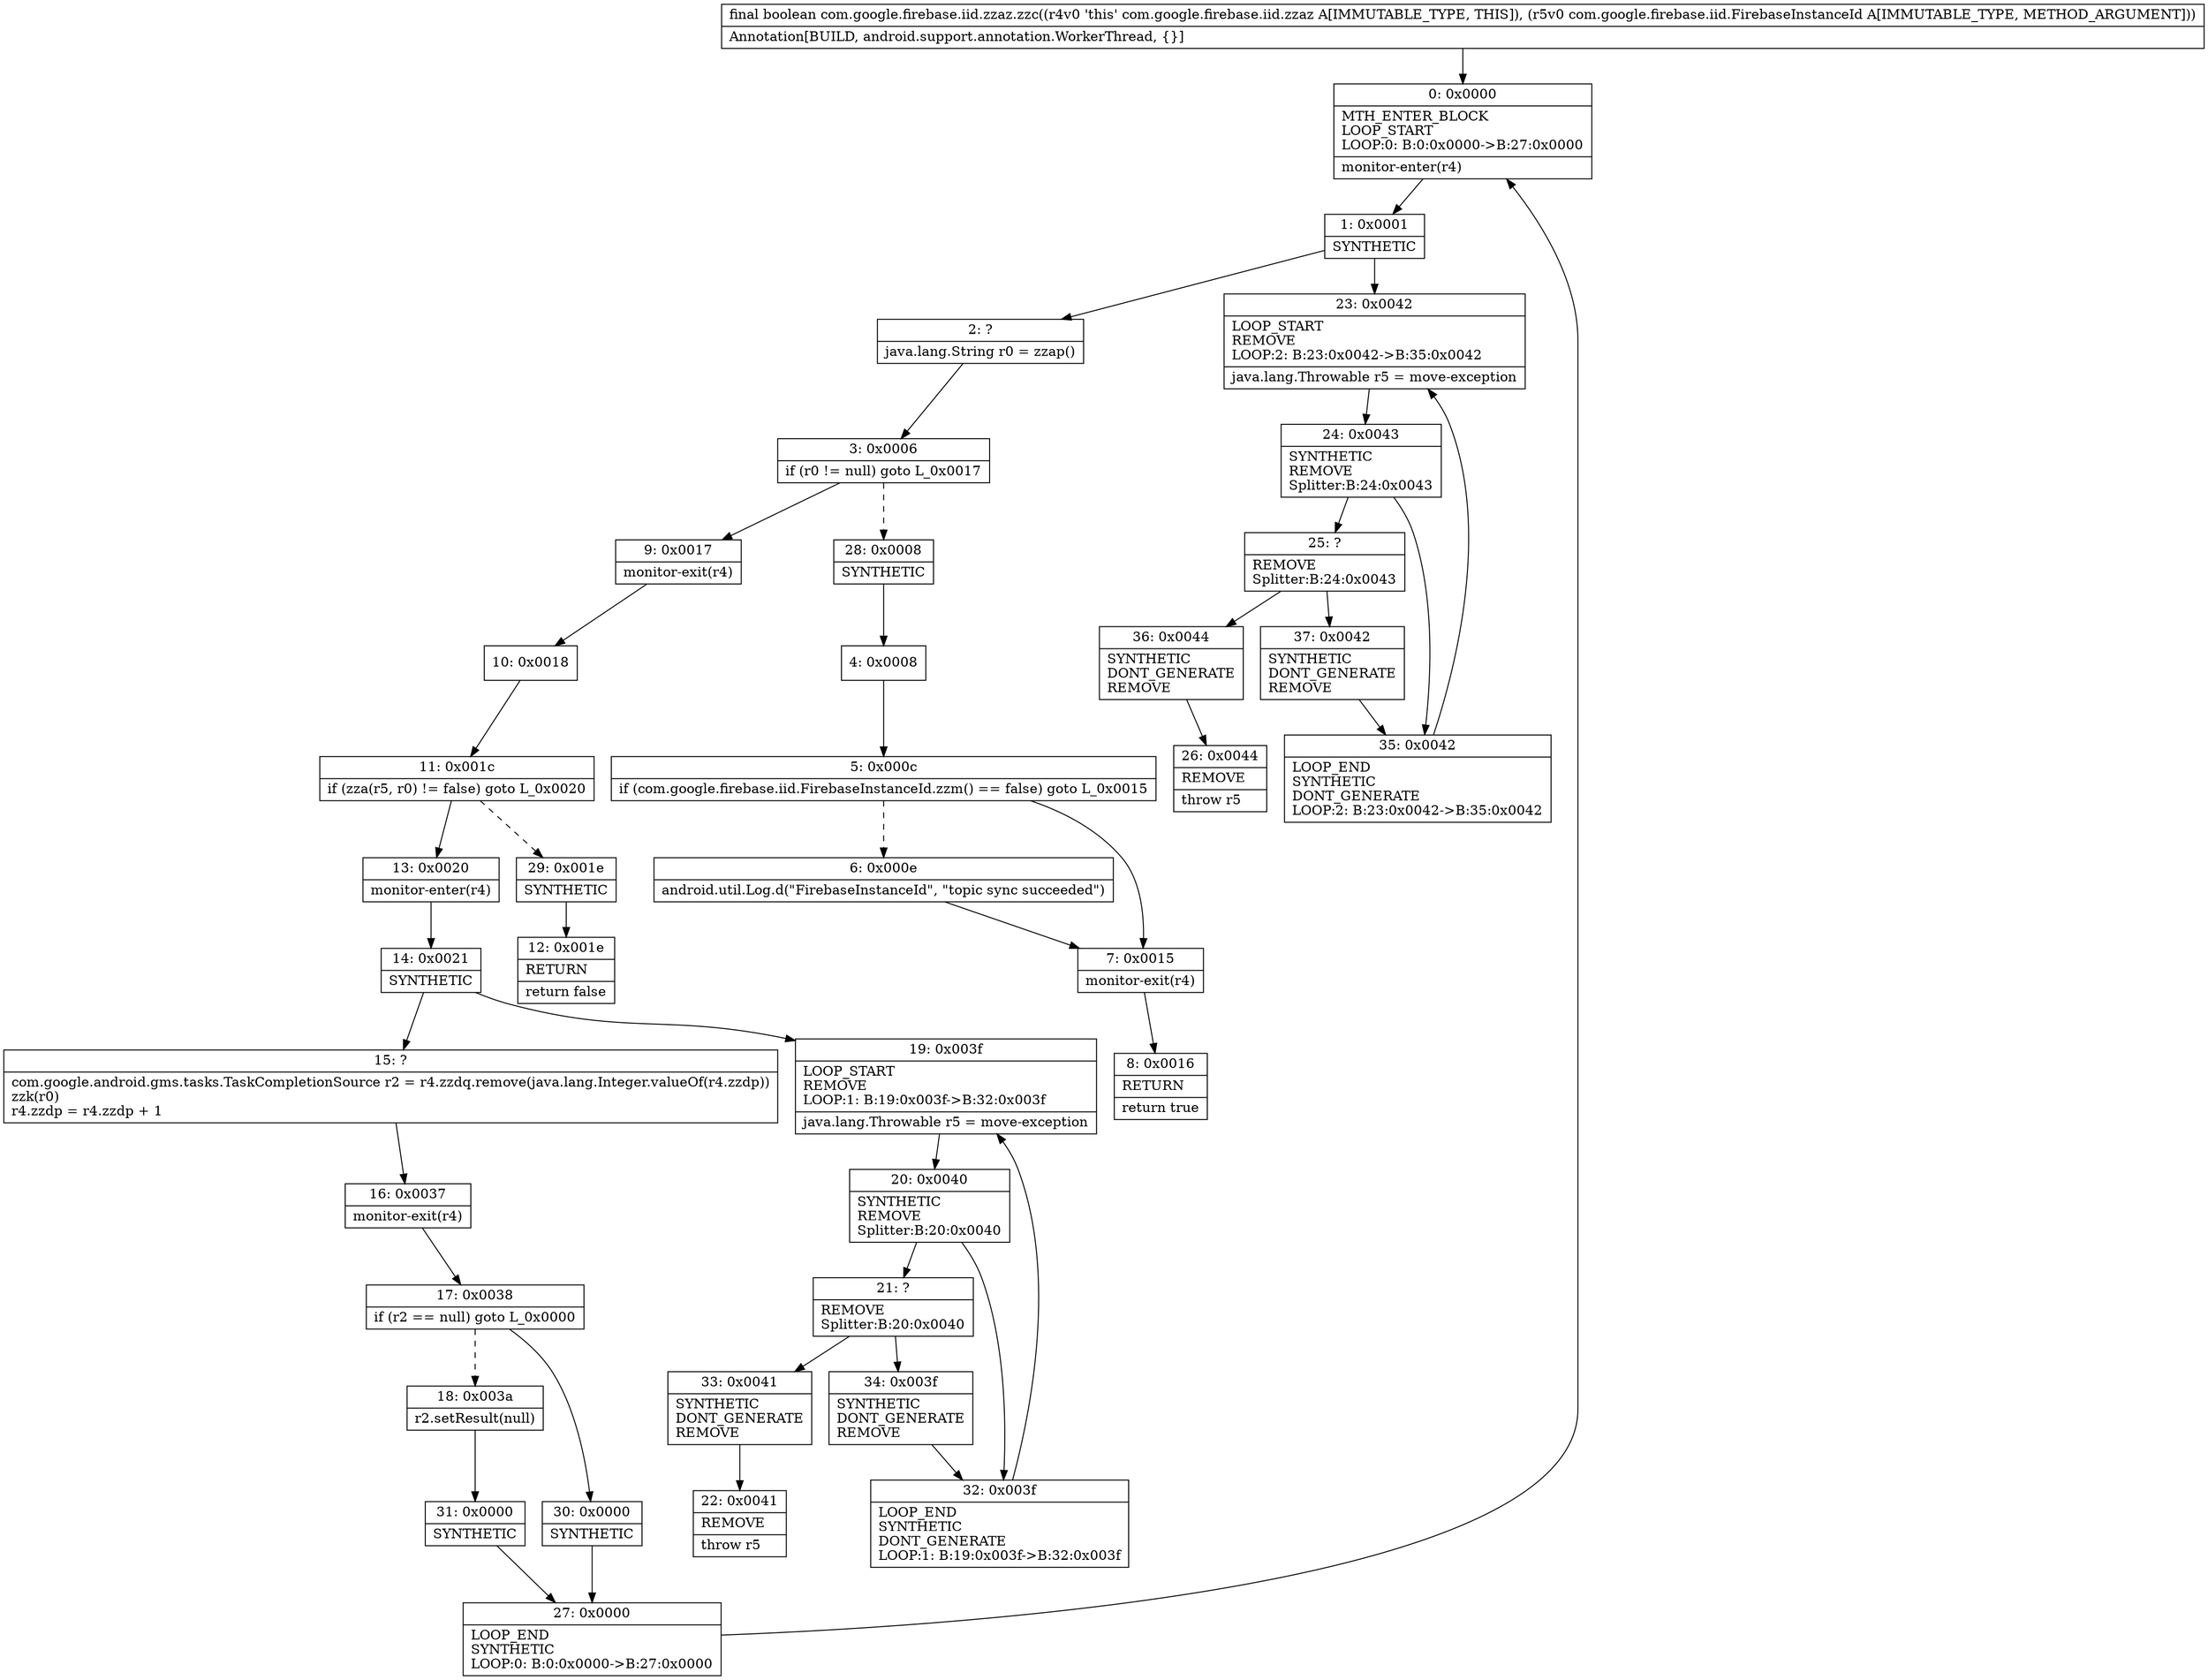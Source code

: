digraph "CFG forcom.google.firebase.iid.zzaz.zzc(Lcom\/google\/firebase\/iid\/FirebaseInstanceId;)Z" {
Node_0 [shape=record,label="{0\:\ 0x0000|MTH_ENTER_BLOCK\lLOOP_START\lLOOP:0: B:0:0x0000\-\>B:27:0x0000\l|monitor\-enter(r4)\l}"];
Node_1 [shape=record,label="{1\:\ 0x0001|SYNTHETIC\l}"];
Node_2 [shape=record,label="{2\:\ ?|java.lang.String r0 = zzap()\l}"];
Node_3 [shape=record,label="{3\:\ 0x0006|if (r0 != null) goto L_0x0017\l}"];
Node_4 [shape=record,label="{4\:\ 0x0008}"];
Node_5 [shape=record,label="{5\:\ 0x000c|if (com.google.firebase.iid.FirebaseInstanceId.zzm() == false) goto L_0x0015\l}"];
Node_6 [shape=record,label="{6\:\ 0x000e|android.util.Log.d(\"FirebaseInstanceId\", \"topic sync succeeded\")\l}"];
Node_7 [shape=record,label="{7\:\ 0x0015|monitor\-exit(r4)\l}"];
Node_8 [shape=record,label="{8\:\ 0x0016|RETURN\l|return true\l}"];
Node_9 [shape=record,label="{9\:\ 0x0017|monitor\-exit(r4)\l}"];
Node_10 [shape=record,label="{10\:\ 0x0018}"];
Node_11 [shape=record,label="{11\:\ 0x001c|if (zza(r5, r0) != false) goto L_0x0020\l}"];
Node_12 [shape=record,label="{12\:\ 0x001e|RETURN\l|return false\l}"];
Node_13 [shape=record,label="{13\:\ 0x0020|monitor\-enter(r4)\l}"];
Node_14 [shape=record,label="{14\:\ 0x0021|SYNTHETIC\l}"];
Node_15 [shape=record,label="{15\:\ ?|com.google.android.gms.tasks.TaskCompletionSource r2 = r4.zzdq.remove(java.lang.Integer.valueOf(r4.zzdp))\lzzk(r0)\lr4.zzdp = r4.zzdp + 1\l}"];
Node_16 [shape=record,label="{16\:\ 0x0037|monitor\-exit(r4)\l}"];
Node_17 [shape=record,label="{17\:\ 0x0038|if (r2 == null) goto L_0x0000\l}"];
Node_18 [shape=record,label="{18\:\ 0x003a|r2.setResult(null)\l}"];
Node_19 [shape=record,label="{19\:\ 0x003f|LOOP_START\lREMOVE\lLOOP:1: B:19:0x003f\-\>B:32:0x003f\l|java.lang.Throwable r5 = move\-exception\l}"];
Node_20 [shape=record,label="{20\:\ 0x0040|SYNTHETIC\lREMOVE\lSplitter:B:20:0x0040\l}"];
Node_21 [shape=record,label="{21\:\ ?|REMOVE\lSplitter:B:20:0x0040\l}"];
Node_22 [shape=record,label="{22\:\ 0x0041|REMOVE\l|throw r5\l}"];
Node_23 [shape=record,label="{23\:\ 0x0042|LOOP_START\lREMOVE\lLOOP:2: B:23:0x0042\-\>B:35:0x0042\l|java.lang.Throwable r5 = move\-exception\l}"];
Node_24 [shape=record,label="{24\:\ 0x0043|SYNTHETIC\lREMOVE\lSplitter:B:24:0x0043\l}"];
Node_25 [shape=record,label="{25\:\ ?|REMOVE\lSplitter:B:24:0x0043\l}"];
Node_26 [shape=record,label="{26\:\ 0x0044|REMOVE\l|throw r5\l}"];
Node_27 [shape=record,label="{27\:\ 0x0000|LOOP_END\lSYNTHETIC\lLOOP:0: B:0:0x0000\-\>B:27:0x0000\l}"];
Node_28 [shape=record,label="{28\:\ 0x0008|SYNTHETIC\l}"];
Node_29 [shape=record,label="{29\:\ 0x001e|SYNTHETIC\l}"];
Node_30 [shape=record,label="{30\:\ 0x0000|SYNTHETIC\l}"];
Node_31 [shape=record,label="{31\:\ 0x0000|SYNTHETIC\l}"];
Node_32 [shape=record,label="{32\:\ 0x003f|LOOP_END\lSYNTHETIC\lDONT_GENERATE\lLOOP:1: B:19:0x003f\-\>B:32:0x003f\l}"];
Node_33 [shape=record,label="{33\:\ 0x0041|SYNTHETIC\lDONT_GENERATE\lREMOVE\l}"];
Node_34 [shape=record,label="{34\:\ 0x003f|SYNTHETIC\lDONT_GENERATE\lREMOVE\l}"];
Node_35 [shape=record,label="{35\:\ 0x0042|LOOP_END\lSYNTHETIC\lDONT_GENERATE\lLOOP:2: B:23:0x0042\-\>B:35:0x0042\l}"];
Node_36 [shape=record,label="{36\:\ 0x0044|SYNTHETIC\lDONT_GENERATE\lREMOVE\l}"];
Node_37 [shape=record,label="{37\:\ 0x0042|SYNTHETIC\lDONT_GENERATE\lREMOVE\l}"];
MethodNode[shape=record,label="{final boolean com.google.firebase.iid.zzaz.zzc((r4v0 'this' com.google.firebase.iid.zzaz A[IMMUTABLE_TYPE, THIS]), (r5v0 com.google.firebase.iid.FirebaseInstanceId A[IMMUTABLE_TYPE, METHOD_ARGUMENT]))  | Annotation[BUILD, android.support.annotation.WorkerThread, \{\}]\l}"];
MethodNode -> Node_0;
Node_0 -> Node_1;
Node_1 -> Node_2;
Node_1 -> Node_23;
Node_2 -> Node_3;
Node_3 -> Node_9;
Node_3 -> Node_28[style=dashed];
Node_4 -> Node_5;
Node_5 -> Node_6[style=dashed];
Node_5 -> Node_7;
Node_6 -> Node_7;
Node_7 -> Node_8;
Node_9 -> Node_10;
Node_10 -> Node_11;
Node_11 -> Node_13;
Node_11 -> Node_29[style=dashed];
Node_13 -> Node_14;
Node_14 -> Node_15;
Node_14 -> Node_19;
Node_15 -> Node_16;
Node_16 -> Node_17;
Node_17 -> Node_18[style=dashed];
Node_17 -> Node_30;
Node_18 -> Node_31;
Node_19 -> Node_20;
Node_20 -> Node_21;
Node_20 -> Node_32;
Node_21 -> Node_33;
Node_21 -> Node_34;
Node_23 -> Node_24;
Node_24 -> Node_25;
Node_24 -> Node_35;
Node_25 -> Node_36;
Node_25 -> Node_37;
Node_27 -> Node_0;
Node_28 -> Node_4;
Node_29 -> Node_12;
Node_30 -> Node_27;
Node_31 -> Node_27;
Node_32 -> Node_19;
Node_33 -> Node_22;
Node_34 -> Node_32;
Node_35 -> Node_23;
Node_36 -> Node_26;
Node_37 -> Node_35;
}


